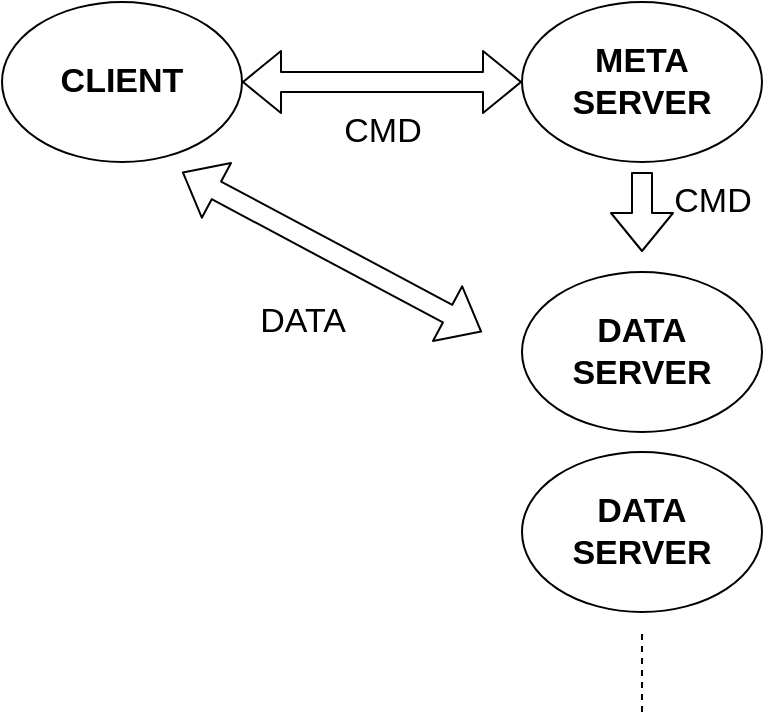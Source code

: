 <mxfile version="12.5.3" type="device"><diagram id="y89MrfWLMU9ORmujlVuL" name="Page-1"><mxGraphModel dx="866" dy="515" grid="1" gridSize="10" guides="1" tooltips="1" connect="1" arrows="1" fold="1" page="1" pageScale="1" pageWidth="827" pageHeight="1169" math="0" shadow="0"><root><mxCell id="0"/><mxCell id="1" parent="0"/><mxCell id="TcEiIGRqbE9srzs29XWU-2" value="CLIENT" style="ellipse;whiteSpace=wrap;html=1;fontStyle=1;fontSize=17;" parent="1" vertex="1"><mxGeometry x="60" y="85" width="120" height="80" as="geometry"/></mxCell><mxCell id="TcEiIGRqbE9srzs29XWU-3" value="META SERVER" style="ellipse;whiteSpace=wrap;html=1;fontStyle=1;fontSize=17;" parent="1" vertex="1"><mxGeometry x="320" y="85" width="120" height="80" as="geometry"/></mxCell><mxCell id="TcEiIGRqbE9srzs29XWU-5" value="CMD" style="text;html=1;align=center;verticalAlign=middle;resizable=0;points=[];autosize=1;fontSize=17;" parent="1" vertex="1"><mxGeometry x="225" y="135" width="50" height="30" as="geometry"/></mxCell><mxCell id="TcEiIGRqbE9srzs29XWU-6" value="" style="shape=flexArrow;endArrow=classic;startArrow=classic;html=1;fontSize=17;exitX=1;exitY=0.5;exitDx=0;exitDy=0;entryX=0;entryY=0.5;entryDx=0;entryDy=0;" parent="1" source="TcEiIGRqbE9srzs29XWU-2" target="TcEiIGRqbE9srzs29XWU-3" edge="1"><mxGeometry width="50" height="50" relative="1" as="geometry"><mxPoint x="60" y="245" as="sourcePoint"/><mxPoint x="110" y="195" as="targetPoint"/></mxGeometry></mxCell><mxCell id="TaSZ-3k7HtSOT46r6X2M-3" value="DATA SERVER" style="ellipse;whiteSpace=wrap;html=1;fontStyle=1;fontSize=17;" vertex="1" parent="1"><mxGeometry x="320" y="220" width="120" height="80" as="geometry"/></mxCell><mxCell id="TaSZ-3k7HtSOT46r6X2M-4" value="DATA SERVER" style="ellipse;whiteSpace=wrap;html=1;fontStyle=1;fontSize=17;" vertex="1" parent="1"><mxGeometry x="320" y="310" width="120" height="80" as="geometry"/></mxCell><mxCell id="TaSZ-3k7HtSOT46r6X2M-5" value="" style="endArrow=none;dashed=1;html=1;fontSize=17;" edge="1" parent="1"><mxGeometry width="50" height="50" relative="1" as="geometry"><mxPoint x="380" y="440" as="sourcePoint"/><mxPoint x="380" y="400" as="targetPoint"/></mxGeometry></mxCell><mxCell id="TaSZ-3k7HtSOT46r6X2M-6" value="" style="shape=flexArrow;endArrow=classic;startArrow=classic;html=1;fontSize=17;" edge="1" parent="1"><mxGeometry width="50" height="50" relative="1" as="geometry"><mxPoint x="150" y="170" as="sourcePoint"/><mxPoint x="300" y="250" as="targetPoint"/></mxGeometry></mxCell><mxCell id="TaSZ-3k7HtSOT46r6X2M-7" value="DATA" style="text;html=1;align=center;verticalAlign=middle;resizable=0;points=[];autosize=1;fontSize=17;" vertex="1" parent="1"><mxGeometry x="180" y="230" width="60" height="30" as="geometry"/></mxCell><mxCell id="TaSZ-3k7HtSOT46r6X2M-8" value="" style="shape=flexArrow;endArrow=classic;html=1;fontSize=17;" edge="1" parent="1"><mxGeometry width="50" height="50" relative="1" as="geometry"><mxPoint x="380" y="170" as="sourcePoint"/><mxPoint x="380" y="210" as="targetPoint"/></mxGeometry></mxCell><mxCell id="TaSZ-3k7HtSOT46r6X2M-9" value="CMD" style="text;html=1;align=center;verticalAlign=middle;resizable=0;points=[];autosize=1;fontSize=17;" vertex="1" parent="1"><mxGeometry x="390" y="170" width="50" height="30" as="geometry"/></mxCell></root></mxGraphModel></diagram></mxfile>